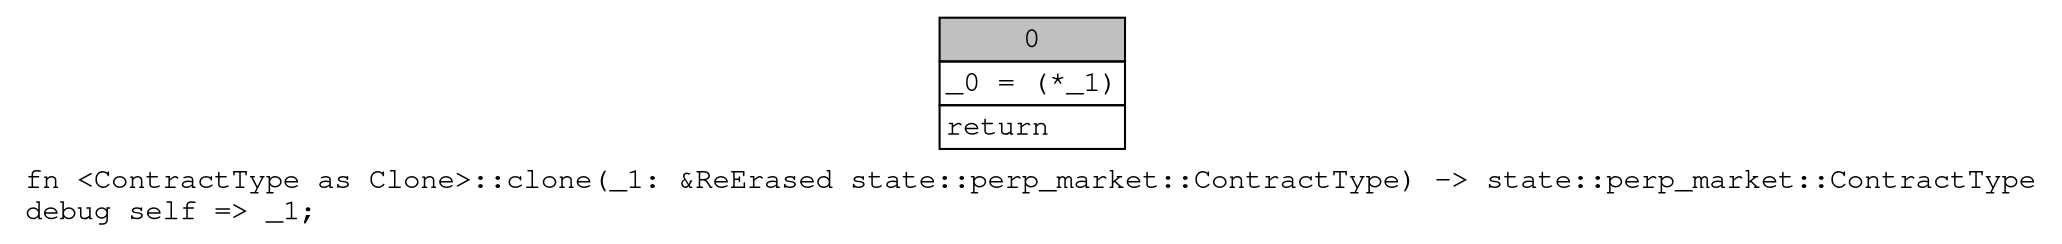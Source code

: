 digraph Mir_0_17179 {
    graph [fontname="Courier, monospace"];
    node [fontname="Courier, monospace"];
    edge [fontname="Courier, monospace"];
    label=<fn &lt;ContractType as Clone&gt;::clone(_1: &amp;ReErased state::perp_market::ContractType) -&gt; state::perp_market::ContractType<br align="left"/>debug self =&gt; _1;<br align="left"/>>;
    bb0__0_17179 [shape="none", label=<<table border="0" cellborder="1" cellspacing="0"><tr><td bgcolor="gray" align="center" colspan="1">0</td></tr><tr><td align="left" balign="left">_0 = (*_1)<br/></td></tr><tr><td align="left">return</td></tr></table>>];
}
